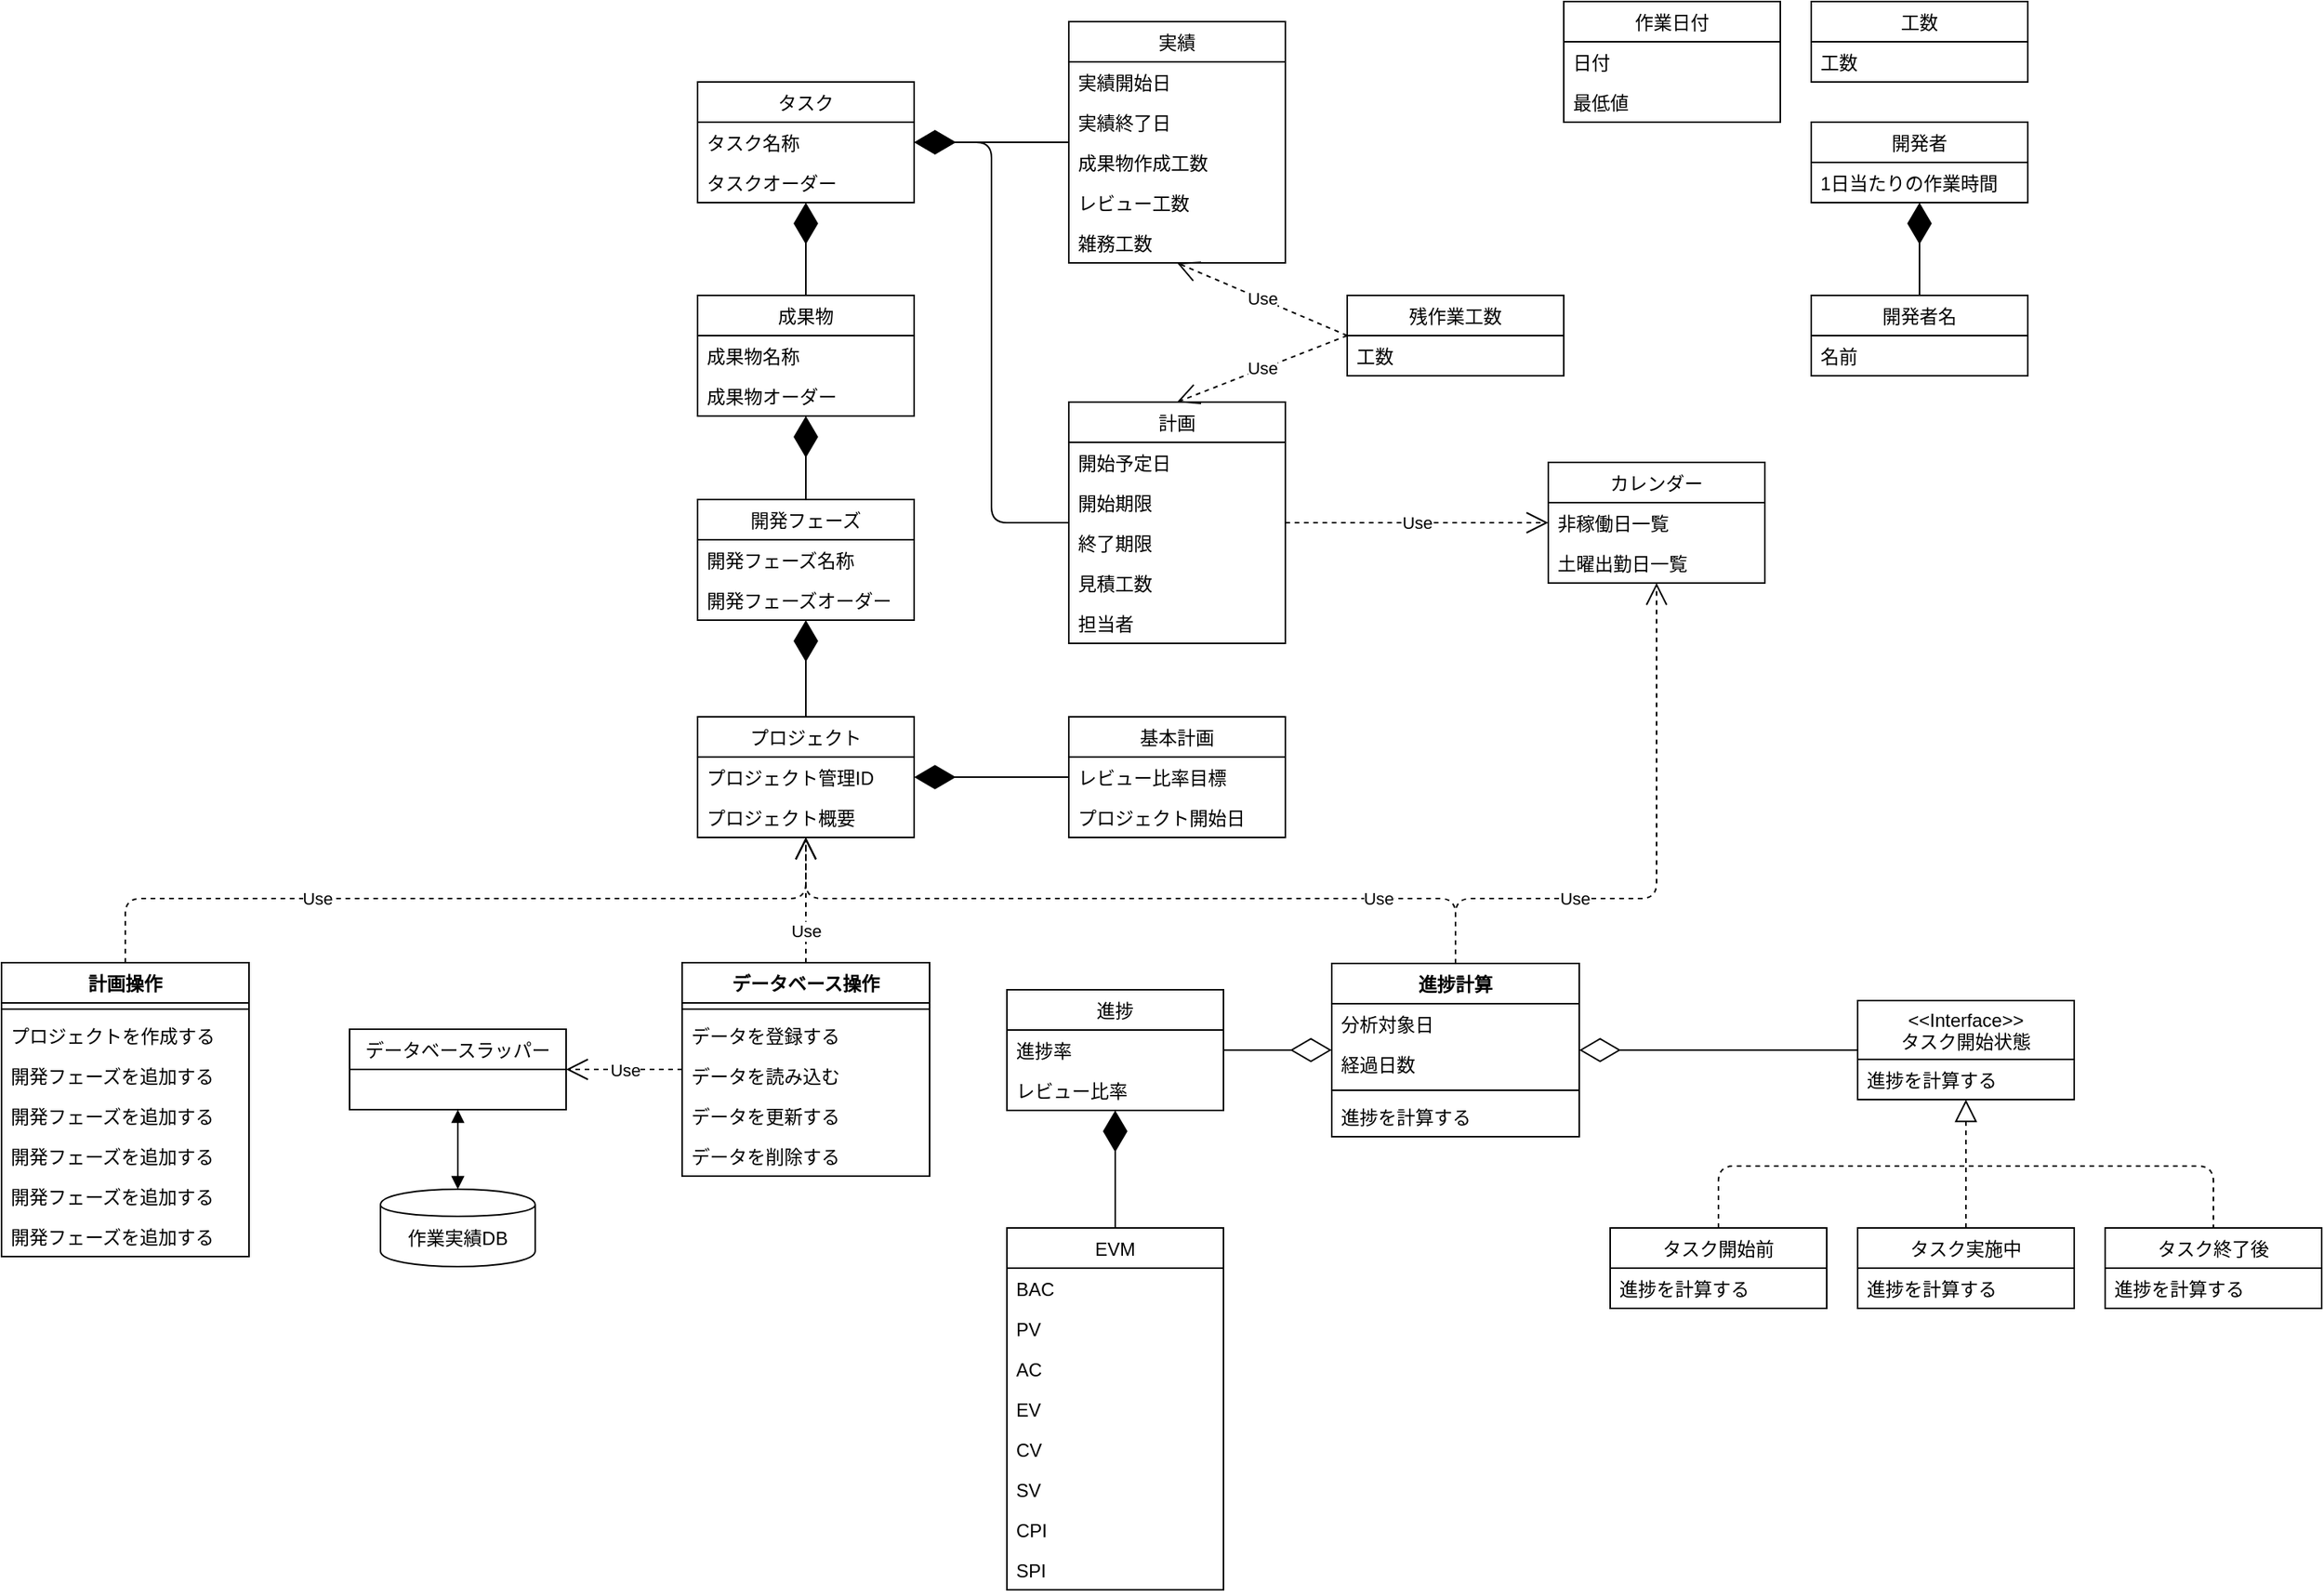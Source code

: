 <mxfile version="12.1.1" type="github" pages="1">
  <diagram name="Model" id="6133507b-19e7-1e82-6fc7-422aa6c4b21f">
    <mxGraphModel dx="1662" dy="762" grid="1" gridSize="10" guides="1" tooltips="1" connect="1" arrows="1" fold="1" page="1" pageScale="1" pageWidth="1100" pageHeight="850" background="#ffffff" math="0" shadow="0">
      <root>
        <mxCell id="0"/>
        <mxCell id="1" parent="0"/>
        <mxCell id="YS7jXnzH4SYwE2Nfzc_T-8" value="プロジェクト" style="swimlane;fontStyle=0;childLayout=stackLayout;horizontal=1;startSize=26;fillColor=none;horizontalStack=0;resizeParent=1;resizeParentMax=0;resizeLast=0;collapsible=1;marginBottom=0;" parent="1" vertex="1">
          <mxGeometry x="540" y="492.5" width="140" height="78" as="geometry">
            <mxRectangle x="40" y="482.5" width="100" height="26" as="alternateBounds"/>
          </mxGeometry>
        </mxCell>
        <mxCell id="YS7jXnzH4SYwE2Nfzc_T-12" value="プロジェクト管理ID" style="text;strokeColor=none;fillColor=none;align=left;verticalAlign=top;spacingLeft=4;spacingRight=4;overflow=hidden;rotatable=0;points=[[0,0.5],[1,0.5]];portConstraint=eastwest;" parent="YS7jXnzH4SYwE2Nfzc_T-8" vertex="1">
          <mxGeometry y="26" width="140" height="26" as="geometry"/>
        </mxCell>
        <mxCell id="YS7jXnzH4SYwE2Nfzc_T-9" value="プロジェクト概要" style="text;strokeColor=none;fillColor=none;align=left;verticalAlign=top;spacingLeft=4;spacingRight=4;overflow=hidden;rotatable=0;points=[[0,0.5],[1,0.5]];portConstraint=eastwest;" parent="YS7jXnzH4SYwE2Nfzc_T-8" vertex="1">
          <mxGeometry y="52" width="140" height="26" as="geometry"/>
        </mxCell>
        <mxCell id="YS7jXnzH4SYwE2Nfzc_T-17" value="開発フェーズ" style="swimlane;fontStyle=0;childLayout=stackLayout;horizontal=1;startSize=26;fillColor=none;horizontalStack=0;resizeParent=1;resizeParentMax=0;resizeLast=0;collapsible=1;marginBottom=0;" parent="1" vertex="1">
          <mxGeometry x="540" y="352" width="140" height="78" as="geometry">
            <mxRectangle x="40" y="250" width="100" height="26" as="alternateBounds"/>
          </mxGeometry>
        </mxCell>
        <mxCell id="CpHP9AjJNsW5kXT8bqml-134" value="開発フェーズ名称" style="text;strokeColor=none;fillColor=none;align=left;verticalAlign=top;spacingLeft=4;spacingRight=4;overflow=hidden;rotatable=0;points=[[0,0.5],[1,0.5]];portConstraint=eastwest;" parent="YS7jXnzH4SYwE2Nfzc_T-17" vertex="1">
          <mxGeometry y="26" width="140" height="26" as="geometry"/>
        </mxCell>
        <mxCell id="YS7jXnzH4SYwE2Nfzc_T-18" value="開発フェーズオーダー" style="text;strokeColor=none;fillColor=none;align=left;verticalAlign=top;spacingLeft=4;spacingRight=4;overflow=hidden;rotatable=0;points=[[0,0.5],[1,0.5]];portConstraint=eastwest;" parent="YS7jXnzH4SYwE2Nfzc_T-17" vertex="1">
          <mxGeometry y="52" width="140" height="26" as="geometry"/>
        </mxCell>
        <mxCell id="YS7jXnzH4SYwE2Nfzc_T-21" value="成果物" style="swimlane;fontStyle=0;childLayout=stackLayout;horizontal=1;startSize=26;fillColor=none;horizontalStack=0;resizeParent=1;resizeParentMax=0;resizeLast=0;collapsible=1;marginBottom=0;" parent="1" vertex="1">
          <mxGeometry x="540" y="220" width="140" height="78" as="geometry">
            <mxRectangle x="40" y="220" width="70" height="26" as="alternateBounds"/>
          </mxGeometry>
        </mxCell>
        <mxCell id="YS7jXnzH4SYwE2Nfzc_T-22" value="成果物名称" style="text;strokeColor=none;fillColor=none;align=left;verticalAlign=top;spacingLeft=4;spacingRight=4;overflow=hidden;rotatable=0;points=[[0,0.5],[1,0.5]];portConstraint=eastwest;" parent="YS7jXnzH4SYwE2Nfzc_T-21" vertex="1">
          <mxGeometry y="26" width="140" height="26" as="geometry"/>
        </mxCell>
        <mxCell id="CpHP9AjJNsW5kXT8bqml-137" value="成果物オーダー" style="text;strokeColor=none;fillColor=none;align=left;verticalAlign=top;spacingLeft=4;spacingRight=4;overflow=hidden;rotatable=0;points=[[0,0.5],[1,0.5]];portConstraint=eastwest;" parent="YS7jXnzH4SYwE2Nfzc_T-21" vertex="1">
          <mxGeometry y="52" width="140" height="26" as="geometry"/>
        </mxCell>
        <mxCell id="YS7jXnzH4SYwE2Nfzc_T-25" value="タスク" style="swimlane;fontStyle=0;childLayout=stackLayout;horizontal=1;startSize=26;fillColor=none;horizontalStack=0;resizeParent=1;resizeParentMax=0;resizeLast=0;collapsible=1;marginBottom=0;" parent="1" vertex="1">
          <mxGeometry x="540" y="82" width="140" height="78" as="geometry">
            <mxRectangle x="40" y="110" width="70" height="26" as="alternateBounds"/>
          </mxGeometry>
        </mxCell>
        <mxCell id="YS7jXnzH4SYwE2Nfzc_T-26" value="タスク名称" style="text;strokeColor=none;fillColor=none;align=left;verticalAlign=top;spacingLeft=4;spacingRight=4;overflow=hidden;rotatable=0;points=[[0,0.5],[1,0.5]];portConstraint=eastwest;" parent="YS7jXnzH4SYwE2Nfzc_T-25" vertex="1">
          <mxGeometry y="26" width="140" height="26" as="geometry"/>
        </mxCell>
        <mxCell id="CpHP9AjJNsW5kXT8bqml-136" value="タスクオーダー" style="text;strokeColor=none;fillColor=none;align=left;verticalAlign=top;spacingLeft=4;spacingRight=4;overflow=hidden;rotatable=0;points=[[0,0.5],[1,0.5]];portConstraint=eastwest;" parent="YS7jXnzH4SYwE2Nfzc_T-25" vertex="1">
          <mxGeometry y="52" width="140" height="26" as="geometry"/>
        </mxCell>
        <mxCell id="YS7jXnzH4SYwE2Nfzc_T-30" value="計画" style="swimlane;fontStyle=0;childLayout=stackLayout;horizontal=1;startSize=26;fillColor=none;horizontalStack=0;resizeParent=1;resizeParentMax=0;resizeLast=0;collapsible=1;marginBottom=0;" parent="1" vertex="1">
          <mxGeometry x="780" y="289" width="140" height="156" as="geometry">
            <mxRectangle x="240" y="200" width="60" height="26" as="alternateBounds"/>
          </mxGeometry>
        </mxCell>
        <mxCell id="YS7jXnzH4SYwE2Nfzc_T-31" value="開始予定日" style="text;strokeColor=none;fillColor=none;align=left;verticalAlign=top;spacingLeft=4;spacingRight=4;overflow=hidden;rotatable=0;points=[[0,0.5],[1,0.5]];portConstraint=eastwest;" parent="YS7jXnzH4SYwE2Nfzc_T-30" vertex="1">
          <mxGeometry y="26" width="140" height="26" as="geometry"/>
        </mxCell>
        <mxCell id="YS7jXnzH4SYwE2Nfzc_T-32" value="開始期限" style="text;strokeColor=none;fillColor=none;align=left;verticalAlign=top;spacingLeft=4;spacingRight=4;overflow=hidden;rotatable=0;points=[[0,0.5],[1,0.5]];portConstraint=eastwest;" parent="YS7jXnzH4SYwE2Nfzc_T-30" vertex="1">
          <mxGeometry y="52" width="140" height="26" as="geometry"/>
        </mxCell>
        <mxCell id="YS7jXnzH4SYwE2Nfzc_T-33" value="終了期限" style="text;strokeColor=none;fillColor=none;align=left;verticalAlign=top;spacingLeft=4;spacingRight=4;overflow=hidden;rotatable=0;points=[[0,0.5],[1,0.5]];portConstraint=eastwest;" parent="YS7jXnzH4SYwE2Nfzc_T-30" vertex="1">
          <mxGeometry y="78" width="140" height="26" as="geometry"/>
        </mxCell>
        <mxCell id="YS7jXnzH4SYwE2Nfzc_T-34" value="見積工数" style="text;strokeColor=none;fillColor=none;align=left;verticalAlign=top;spacingLeft=4;spacingRight=4;overflow=hidden;rotatable=0;points=[[0,0.5],[1,0.5]];portConstraint=eastwest;" parent="YS7jXnzH4SYwE2Nfzc_T-30" vertex="1">
          <mxGeometry y="104" width="140" height="26" as="geometry"/>
        </mxCell>
        <mxCell id="YS7jXnzH4SYwE2Nfzc_T-35" value="担当者" style="text;strokeColor=none;fillColor=none;align=left;verticalAlign=top;spacingLeft=4;spacingRight=4;overflow=hidden;rotatable=0;points=[[0,0.5],[1,0.5]];portConstraint=eastwest;" parent="YS7jXnzH4SYwE2Nfzc_T-30" vertex="1">
          <mxGeometry y="130" width="140" height="26" as="geometry"/>
        </mxCell>
        <mxCell id="YS7jXnzH4SYwE2Nfzc_T-36" value="実績" style="swimlane;fontStyle=0;childLayout=stackLayout;horizontal=1;startSize=26;fillColor=none;horizontalStack=0;resizeParent=1;resizeParentMax=0;resizeLast=0;collapsible=1;marginBottom=0;" parent="1" vertex="1">
          <mxGeometry x="780" y="43" width="140" height="156" as="geometry">
            <mxRectangle x="780" y="43" width="60" height="26" as="alternateBounds"/>
          </mxGeometry>
        </mxCell>
        <mxCell id="YS7jXnzH4SYwE2Nfzc_T-37" value="実績開始日" style="text;strokeColor=none;fillColor=none;align=left;verticalAlign=top;spacingLeft=4;spacingRight=4;overflow=hidden;rotatable=0;points=[[0,0.5],[1,0.5]];portConstraint=eastwest;" parent="YS7jXnzH4SYwE2Nfzc_T-36" vertex="1">
          <mxGeometry y="26" width="140" height="26" as="geometry"/>
        </mxCell>
        <mxCell id="YS7jXnzH4SYwE2Nfzc_T-38" value="実績終了日" style="text;strokeColor=none;fillColor=none;align=left;verticalAlign=top;spacingLeft=4;spacingRight=4;overflow=hidden;rotatable=0;points=[[0,0.5],[1,0.5]];portConstraint=eastwest;" parent="YS7jXnzH4SYwE2Nfzc_T-36" vertex="1">
          <mxGeometry y="52" width="140" height="26" as="geometry"/>
        </mxCell>
        <mxCell id="YS7jXnzH4SYwE2Nfzc_T-39" value="成果物作成工数" style="text;strokeColor=none;fillColor=none;align=left;verticalAlign=top;spacingLeft=4;spacingRight=4;overflow=hidden;rotatable=0;points=[[0,0.5],[1,0.5]];portConstraint=eastwest;" parent="YS7jXnzH4SYwE2Nfzc_T-36" vertex="1">
          <mxGeometry y="78" width="140" height="26" as="geometry"/>
        </mxCell>
        <mxCell id="YS7jXnzH4SYwE2Nfzc_T-40" value="レビュー工数" style="text;strokeColor=none;fillColor=none;align=left;verticalAlign=top;spacingLeft=4;spacingRight=4;overflow=hidden;rotatable=0;points=[[0,0.5],[1,0.5]];portConstraint=eastwest;" parent="YS7jXnzH4SYwE2Nfzc_T-36" vertex="1">
          <mxGeometry y="104" width="140" height="26" as="geometry"/>
        </mxCell>
        <mxCell id="YS7jXnzH4SYwE2Nfzc_T-42" value="雑務工数" style="text;strokeColor=none;fillColor=none;align=left;verticalAlign=top;spacingLeft=4;spacingRight=4;overflow=hidden;rotatable=0;points=[[0,0.5],[1,0.5]];portConstraint=eastwest;" parent="YS7jXnzH4SYwE2Nfzc_T-36" vertex="1">
          <mxGeometry y="130" width="140" height="26" as="geometry"/>
        </mxCell>
        <mxCell id="CpHP9AjJNsW5kXT8bqml-1" value="進捗" style="swimlane;fontStyle=0;childLayout=stackLayout;horizontal=1;startSize=26;fillColor=none;horizontalStack=0;resizeParent=1;resizeParentMax=0;resizeLast=0;collapsible=1;marginBottom=0;" parent="1" vertex="1">
          <mxGeometry x="740" y="669" width="140" height="78" as="geometry">
            <mxRectangle x="540" y="631.5" width="80" height="26" as="alternateBounds"/>
          </mxGeometry>
        </mxCell>
        <mxCell id="CpHP9AjJNsW5kXT8bqml-3" value="進捗率" style="text;strokeColor=none;fillColor=none;align=left;verticalAlign=top;spacingLeft=4;spacingRight=4;overflow=hidden;rotatable=0;points=[[0,0.5],[1,0.5]];portConstraint=eastwest;" parent="CpHP9AjJNsW5kXT8bqml-1" vertex="1">
          <mxGeometry y="26" width="140" height="26" as="geometry"/>
        </mxCell>
        <mxCell id="CpHP9AjJNsW5kXT8bqml-4" value="レビュー比率" style="text;strokeColor=none;fillColor=none;align=left;verticalAlign=top;spacingLeft=4;spacingRight=4;overflow=hidden;rotatable=0;points=[[0,0.5],[1,0.5]];portConstraint=eastwest;" parent="CpHP9AjJNsW5kXT8bqml-1" vertex="1">
          <mxGeometry y="52" width="140" height="26" as="geometry"/>
        </mxCell>
        <mxCell id="CpHP9AjJNsW5kXT8bqml-6" value="EVM" style="swimlane;fontStyle=0;childLayout=stackLayout;horizontal=1;startSize=26;fillColor=none;horizontalStack=0;resizeParent=1;resizeParentMax=0;resizeLast=0;collapsible=1;marginBottom=0;" parent="1" vertex="1">
          <mxGeometry x="740" y="823" width="140" height="234" as="geometry">
            <mxRectangle x="540" y="761.5" width="60" height="26" as="alternateBounds"/>
          </mxGeometry>
        </mxCell>
        <mxCell id="CpHP9AjJNsW5kXT8bqml-7" value="BAC" style="text;strokeColor=none;fillColor=none;align=left;verticalAlign=top;spacingLeft=4;spacingRight=4;overflow=hidden;rotatable=0;points=[[0,0.5],[1,0.5]];portConstraint=eastwest;" parent="CpHP9AjJNsW5kXT8bqml-6" vertex="1">
          <mxGeometry y="26" width="140" height="26" as="geometry"/>
        </mxCell>
        <mxCell id="CpHP9AjJNsW5kXT8bqml-8" value="PV" style="text;strokeColor=none;fillColor=none;align=left;verticalAlign=top;spacingLeft=4;spacingRight=4;overflow=hidden;rotatable=0;points=[[0,0.5],[1,0.5]];portConstraint=eastwest;" parent="CpHP9AjJNsW5kXT8bqml-6" vertex="1">
          <mxGeometry y="52" width="140" height="26" as="geometry"/>
        </mxCell>
        <mxCell id="CpHP9AjJNsW5kXT8bqml-9" value="AC" style="text;strokeColor=none;fillColor=none;align=left;verticalAlign=top;spacingLeft=4;spacingRight=4;overflow=hidden;rotatable=0;points=[[0,0.5],[1,0.5]];portConstraint=eastwest;" parent="CpHP9AjJNsW5kXT8bqml-6" vertex="1">
          <mxGeometry y="78" width="140" height="26" as="geometry"/>
        </mxCell>
        <mxCell id="CpHP9AjJNsW5kXT8bqml-10" value="EV" style="text;strokeColor=none;fillColor=none;align=left;verticalAlign=top;spacingLeft=4;spacingRight=4;overflow=hidden;rotatable=0;points=[[0,0.5],[1,0.5]];portConstraint=eastwest;" parent="CpHP9AjJNsW5kXT8bqml-6" vertex="1">
          <mxGeometry y="104" width="140" height="26" as="geometry"/>
        </mxCell>
        <mxCell id="CpHP9AjJNsW5kXT8bqml-11" value="CV" style="text;strokeColor=none;fillColor=none;align=left;verticalAlign=top;spacingLeft=4;spacingRight=4;overflow=hidden;rotatable=0;points=[[0,0.5],[1,0.5]];portConstraint=eastwest;" parent="CpHP9AjJNsW5kXT8bqml-6" vertex="1">
          <mxGeometry y="130" width="140" height="26" as="geometry"/>
        </mxCell>
        <mxCell id="CpHP9AjJNsW5kXT8bqml-12" value="SV" style="text;strokeColor=none;fillColor=none;align=left;verticalAlign=top;spacingLeft=4;spacingRight=4;overflow=hidden;rotatable=0;points=[[0,0.5],[1,0.5]];portConstraint=eastwest;" parent="CpHP9AjJNsW5kXT8bqml-6" vertex="1">
          <mxGeometry y="156" width="140" height="26" as="geometry"/>
        </mxCell>
        <mxCell id="CpHP9AjJNsW5kXT8bqml-13" value="CPI" style="text;strokeColor=none;fillColor=none;align=left;verticalAlign=top;spacingLeft=4;spacingRight=4;overflow=hidden;rotatable=0;points=[[0,0.5],[1,0.5]];portConstraint=eastwest;" parent="CpHP9AjJNsW5kXT8bqml-6" vertex="1">
          <mxGeometry y="182" width="140" height="26" as="geometry"/>
        </mxCell>
        <mxCell id="CpHP9AjJNsW5kXT8bqml-14" value="SPI" style="text;strokeColor=none;fillColor=none;align=left;verticalAlign=top;spacingLeft=4;spacingRight=4;overflow=hidden;rotatable=0;points=[[0,0.5],[1,0.5]];portConstraint=eastwest;" parent="CpHP9AjJNsW5kXT8bqml-6" vertex="1">
          <mxGeometry y="208" width="140" height="26" as="geometry"/>
        </mxCell>
        <mxCell id="CpHP9AjJNsW5kXT8bqml-15" value="カレンダー" style="swimlane;fontStyle=0;childLayout=stackLayout;horizontal=1;startSize=26;fillColor=none;horizontalStack=0;resizeParent=1;resizeParentMax=0;resizeLast=0;collapsible=1;marginBottom=0;" parent="1" vertex="1">
          <mxGeometry x="1090" y="328" width="140" height="78" as="geometry">
            <mxRectangle x="430" y="131" width="90" height="26" as="alternateBounds"/>
          </mxGeometry>
        </mxCell>
        <mxCell id="YS7jXnzH4SYwE2Nfzc_T-15" value="非稼働日一覧" style="text;strokeColor=none;fillColor=none;align=left;verticalAlign=top;spacingLeft=4;spacingRight=4;overflow=hidden;rotatable=0;points=[[0,0.5],[1,0.5]];portConstraint=eastwest;" parent="CpHP9AjJNsW5kXT8bqml-15" vertex="1">
          <mxGeometry y="26" width="140" height="26" as="geometry"/>
        </mxCell>
        <mxCell id="YS7jXnzH4SYwE2Nfzc_T-14" value="土曜出勤日一覧" style="text;strokeColor=none;fillColor=none;align=left;verticalAlign=top;spacingLeft=4;spacingRight=4;overflow=hidden;rotatable=0;points=[[0,0.5],[1,0.5]];portConstraint=eastwest;" parent="CpHP9AjJNsW5kXT8bqml-15" vertex="1">
          <mxGeometry y="52" width="140" height="26" as="geometry"/>
        </mxCell>
        <mxCell id="CpHP9AjJNsW5kXT8bqml-19" value="" style="endArrow=diamondThin;endFill=1;endSize=24;html=1;exitX=0.5;exitY=0;exitDx=0;exitDy=0;entryX=0.5;entryY=1;entryDx=0;entryDy=0;" parent="1" source="YS7jXnzH4SYwE2Nfzc_T-8" target="YS7jXnzH4SYwE2Nfzc_T-17" edge="1">
          <mxGeometry width="160" relative="1" as="geometry">
            <mxPoint x="570" y="330" as="sourcePoint"/>
            <mxPoint x="610" y="310" as="targetPoint"/>
          </mxGeometry>
        </mxCell>
        <mxCell id="CpHP9AjJNsW5kXT8bqml-21" value="" style="endArrow=diamondThin;endFill=1;endSize=24;html=1;exitX=0.5;exitY=0;exitDx=0;exitDy=0;entryX=0.5;entryY=1;entryDx=0;entryDy=0;" parent="1" source="YS7jXnzH4SYwE2Nfzc_T-17" target="YS7jXnzH4SYwE2Nfzc_T-21" edge="1">
          <mxGeometry width="160" relative="1" as="geometry">
            <mxPoint x="609" y="706" as="sourcePoint"/>
            <mxPoint x="560" y="450" as="targetPoint"/>
          </mxGeometry>
        </mxCell>
        <mxCell id="CpHP9AjJNsW5kXT8bqml-22" value="" style="endArrow=diamondThin;endFill=1;endSize=24;html=1;exitX=0.5;exitY=0;exitDx=0;exitDy=0;entryX=0.5;entryY=1;entryDx=0;entryDy=0;" parent="1" source="YS7jXnzH4SYwE2Nfzc_T-21" target="YS7jXnzH4SYwE2Nfzc_T-25" edge="1">
          <mxGeometry width="160" relative="1" as="geometry">
            <mxPoint x="780" y="853" as="sourcePoint"/>
            <mxPoint x="620" y="530" as="targetPoint"/>
          </mxGeometry>
        </mxCell>
        <mxCell id="CpHP9AjJNsW5kXT8bqml-23" value="" style="endArrow=diamondThin;endFill=1;endSize=24;html=1;exitX=0;exitY=0.5;exitDx=0;exitDy=0;entryX=1;entryY=0.5;entryDx=0;entryDy=0;" parent="1" source="YS7jXnzH4SYwE2Nfzc_T-30" target="YS7jXnzH4SYwE2Nfzc_T-25" edge="1">
          <mxGeometry width="160" relative="1" as="geometry">
            <mxPoint x="750" y="653" as="sourcePoint"/>
            <mxPoint x="690" y="829" as="targetPoint"/>
            <Array as="points">
              <mxPoint x="730" y="367"/>
              <mxPoint x="730" y="121"/>
            </Array>
          </mxGeometry>
        </mxCell>
        <mxCell id="CpHP9AjJNsW5kXT8bqml-24" value="" style="endArrow=diamondThin;endFill=1;endSize=24;html=1;entryX=1;entryY=0.5;entryDx=0;entryDy=0;exitX=0;exitY=0.5;exitDx=0;exitDy=0;" parent="1" source="YS7jXnzH4SYwE2Nfzc_T-36" target="YS7jXnzH4SYwE2Nfzc_T-25" edge="1">
          <mxGeometry width="160" relative="1" as="geometry">
            <mxPoint x="520" y="1063" as="sourcePoint"/>
            <mxPoint x="710" y="873" as="targetPoint"/>
          </mxGeometry>
        </mxCell>
        <mxCell id="CpHP9AjJNsW5kXT8bqml-25" value="" style="endArrow=diamondThin;endFill=1;endSize=24;html=1;entryX=1;entryY=0.5;entryDx=0;entryDy=0;exitX=0;exitY=0.5;exitDx=0;exitDy=0;" parent="1" source="CpHP9AjJNsW5kXT8bqml-28" target="YS7jXnzH4SYwE2Nfzc_T-8" edge="1">
          <mxGeometry width="160" relative="1" as="geometry">
            <mxPoint x="540" y="1013" as="sourcePoint"/>
            <mxPoint x="800" y="473" as="targetPoint"/>
          </mxGeometry>
        </mxCell>
        <mxCell id="CpHP9AjJNsW5kXT8bqml-27" value="" style="endArrow=diamondThin;endFill=1;endSize=24;html=1;entryX=0.5;entryY=1;entryDx=0;entryDy=0;exitX=0.5;exitY=0;exitDx=0;exitDy=0;" parent="1" source="CpHP9AjJNsW5kXT8bqml-6" target="CpHP9AjJNsW5kXT8bqml-1" edge="1">
          <mxGeometry width="160" relative="1" as="geometry">
            <mxPoint x="990" y="512" as="sourcePoint"/>
            <mxPoint x="1110" y="588" as="targetPoint"/>
          </mxGeometry>
        </mxCell>
        <mxCell id="CpHP9AjJNsW5kXT8bqml-28" value="基本計画" style="swimlane;fontStyle=0;childLayout=stackLayout;horizontal=1;startSize=26;fillColor=none;horizontalStack=0;resizeParent=1;resizeParentMax=0;resizeLast=0;collapsible=1;marginBottom=0;" parent="1" vertex="1">
          <mxGeometry x="780" y="492.5" width="140" height="78" as="geometry">
            <mxRectangle x="240" y="482.5" width="130" height="26" as="alternateBounds"/>
          </mxGeometry>
        </mxCell>
        <mxCell id="YS7jXnzH4SYwE2Nfzc_T-16" value="レビュー比率目標" style="text;strokeColor=none;fillColor=none;align=left;verticalAlign=top;spacingLeft=4;spacingRight=4;overflow=hidden;rotatable=0;points=[[0,0.5],[1,0.5]];portConstraint=eastwest;" parent="CpHP9AjJNsW5kXT8bqml-28" vertex="1">
          <mxGeometry y="26" width="140" height="26" as="geometry"/>
        </mxCell>
        <mxCell id="YS7jXnzH4SYwE2Nfzc_T-13" value="プロジェクト開始日" style="text;strokeColor=none;fillColor=none;align=left;verticalAlign=top;spacingLeft=4;spacingRight=4;overflow=hidden;rotatable=0;points=[[0,0.5],[1,0.5]];portConstraint=eastwest;" parent="CpHP9AjJNsW5kXT8bqml-28" vertex="1">
          <mxGeometry y="52" width="140" height="26" as="geometry"/>
        </mxCell>
        <mxCell id="CpHP9AjJNsW5kXT8bqml-32" value="Use" style="endArrow=open;endSize=12;dashed=1;html=1;exitX=0.5;exitY=0;exitDx=0;exitDy=0;entryX=0.5;entryY=1;entryDx=0;entryDy=0;" parent="1" source="CpHP9AjJNsW5kXT8bqml-49" target="YS7jXnzH4SYwE2Nfzc_T-8" edge="1">
          <mxGeometry x="-0.633" width="160" relative="1" as="geometry">
            <mxPoint x="1060" y="583" as="sourcePoint"/>
            <mxPoint x="590" y="520" as="targetPoint"/>
            <Array as="points">
              <mxPoint x="1030" y="610"/>
              <mxPoint x="610" y="610"/>
            </Array>
            <mxPoint as="offset"/>
          </mxGeometry>
        </mxCell>
        <mxCell id="CpHP9AjJNsW5kXT8bqml-35" value="Use" style="endArrow=open;endSize=12;dashed=1;html=1;entryX=0;entryY=0.5;entryDx=0;entryDy=0;exitX=1;exitY=0.5;exitDx=0;exitDy=0;" parent="1" source="YS7jXnzH4SYwE2Nfzc_T-30" target="CpHP9AjJNsW5kXT8bqml-15" edge="1">
          <mxGeometry width="160" relative="1" as="geometry">
            <mxPoint x="990" y="603" as="sourcePoint"/>
            <mxPoint x="1180" y="483" as="targetPoint"/>
          </mxGeometry>
        </mxCell>
        <mxCell id="CpHP9AjJNsW5kXT8bqml-49" value="進捗計算" style="swimlane;fontStyle=1;align=center;verticalAlign=top;childLayout=stackLayout;horizontal=1;startSize=26;horizontalStack=0;resizeParent=1;resizeParentMax=0;resizeLast=0;collapsible=1;marginBottom=0;" parent="1" vertex="1">
          <mxGeometry x="950" y="652" width="160" height="112" as="geometry">
            <mxRectangle x="700" y="632" width="80" height="26" as="alternateBounds"/>
          </mxGeometry>
        </mxCell>
        <mxCell id="CpHP9AjJNsW5kXT8bqml-2" value="分析対象日" style="text;strokeColor=none;fillColor=none;align=left;verticalAlign=top;spacingLeft=4;spacingRight=4;overflow=hidden;rotatable=0;points=[[0,0.5],[1,0.5]];portConstraint=eastwest;" parent="CpHP9AjJNsW5kXT8bqml-49" vertex="1">
          <mxGeometry y="26" width="160" height="26" as="geometry"/>
        </mxCell>
        <mxCell id="CpHP9AjJNsW5kXT8bqml-38" value="経過日数" style="text;strokeColor=none;fillColor=none;align=left;verticalAlign=top;spacingLeft=4;spacingRight=4;overflow=hidden;rotatable=0;points=[[0,0.5],[1,0.5]];portConstraint=eastwest;" parent="CpHP9AjJNsW5kXT8bqml-49" vertex="1">
          <mxGeometry y="52" width="160" height="26" as="geometry"/>
        </mxCell>
        <mxCell id="CpHP9AjJNsW5kXT8bqml-51" value="" style="line;strokeWidth=1;fillColor=none;align=left;verticalAlign=middle;spacingTop=-1;spacingLeft=3;spacingRight=3;rotatable=0;labelPosition=right;points=[];portConstraint=eastwest;" parent="CpHP9AjJNsW5kXT8bqml-49" vertex="1">
          <mxGeometry y="78" width="160" height="8" as="geometry"/>
        </mxCell>
        <mxCell id="CpHP9AjJNsW5kXT8bqml-52" value="進捗を計算する" style="text;strokeColor=none;fillColor=none;align=left;verticalAlign=top;spacingLeft=4;spacingRight=4;overflow=hidden;rotatable=0;points=[[0,0.5],[1,0.5]];portConstraint=eastwest;" parent="CpHP9AjJNsW5kXT8bqml-49" vertex="1">
          <mxGeometry y="86" width="160" height="26" as="geometry"/>
        </mxCell>
        <object label="&lt;&lt;Interface&gt;&gt;&#xa;タスク開始状態" id="CpHP9AjJNsW5kXT8bqml-55">
          <mxCell style="swimlane;fontStyle=0;childLayout=stackLayout;horizontal=1;startSize=38;fillColor=none;horizontalStack=0;resizeParent=1;resizeParentMax=0;resizeLast=0;collapsible=1;marginBottom=0;" parent="1" vertex="1">
            <mxGeometry x="1290" y="676" width="140" height="64" as="geometry">
              <mxRectangle x="790" y="353" width="190" height="38" as="alternateBounds"/>
            </mxGeometry>
          </mxCell>
        </object>
        <mxCell id="CpHP9AjJNsW5kXT8bqml-56" value="進捗を計算する" style="text;strokeColor=none;fillColor=none;align=left;verticalAlign=top;spacingLeft=4;spacingRight=4;overflow=hidden;rotatable=0;points=[[0,0.5],[1,0.5]];portConstraint=eastwest;" parent="CpHP9AjJNsW5kXT8bqml-55" vertex="1">
          <mxGeometry y="38" width="140" height="26" as="geometry"/>
        </mxCell>
        <mxCell id="CpHP9AjJNsW5kXT8bqml-73" value="" style="endArrow=diamondThin;endFill=0;endSize=24;html=1;entryX=0;entryY=0.5;entryDx=0;entryDy=0;exitX=1;exitY=0.5;exitDx=0;exitDy=0;" parent="1" source="CpHP9AjJNsW5kXT8bqml-1" target="CpHP9AjJNsW5kXT8bqml-49" edge="1">
          <mxGeometry width="160" relative="1" as="geometry">
            <mxPoint x="1000" y="748" as="sourcePoint"/>
            <mxPoint x="1160" y="748" as="targetPoint"/>
          </mxGeometry>
        </mxCell>
        <mxCell id="CpHP9AjJNsW5kXT8bqml-74" value="タスク開始前" style="swimlane;fontStyle=0;childLayout=stackLayout;horizontal=1;startSize=26;fillColor=none;horizontalStack=0;resizeParent=1;resizeParentMax=0;resizeLast=0;collapsible=1;marginBottom=0;" parent="1" vertex="1">
          <mxGeometry x="1130" y="823" width="140" height="52" as="geometry">
            <mxRectangle x="630" y="467" width="100" height="26" as="alternateBounds"/>
          </mxGeometry>
        </mxCell>
        <mxCell id="CpHP9AjJNsW5kXT8bqml-88" value="進捗を計算する" style="text;strokeColor=none;fillColor=none;align=left;verticalAlign=top;spacingLeft=4;spacingRight=4;overflow=hidden;rotatable=0;points=[[0,0.5],[1,0.5]];portConstraint=eastwest;" parent="CpHP9AjJNsW5kXT8bqml-74" vertex="1">
          <mxGeometry y="26" width="140" height="26" as="geometry"/>
        </mxCell>
        <mxCell id="CpHP9AjJNsW5kXT8bqml-86" value="" style="endArrow=diamondThin;endFill=0;endSize=24;html=1;entryX=1;entryY=0.5;entryDx=0;entryDy=0;exitX=0;exitY=0.5;exitDx=0;exitDy=0;" parent="1" source="CpHP9AjJNsW5kXT8bqml-55" target="CpHP9AjJNsW5kXT8bqml-49" edge="1">
          <mxGeometry width="160" relative="1" as="geometry">
            <mxPoint x="1219.5" y="732.5" as="sourcePoint"/>
            <mxPoint x="1219.5" y="673.5" as="targetPoint"/>
          </mxGeometry>
        </mxCell>
        <mxCell id="CpHP9AjJNsW5kXT8bqml-89" value="タスク実施中" style="swimlane;fontStyle=0;childLayout=stackLayout;horizontal=1;startSize=26;fillColor=none;horizontalStack=0;resizeParent=1;resizeParentMax=0;resizeLast=0;collapsible=1;marginBottom=0;" parent="1" vertex="1">
          <mxGeometry x="1290" y="823" width="140" height="52" as="geometry">
            <mxRectangle x="790" y="467" width="100" height="26" as="alternateBounds"/>
          </mxGeometry>
        </mxCell>
        <mxCell id="CpHP9AjJNsW5kXT8bqml-90" value="進捗を計算する" style="text;strokeColor=none;fillColor=none;align=left;verticalAlign=top;spacingLeft=4;spacingRight=4;overflow=hidden;rotatable=0;points=[[0,0.5],[1,0.5]];portConstraint=eastwest;" parent="CpHP9AjJNsW5kXT8bqml-89" vertex="1">
          <mxGeometry y="26" width="140" height="26" as="geometry"/>
        </mxCell>
        <mxCell id="CpHP9AjJNsW5kXT8bqml-91" value="タスク終了後" style="swimlane;fontStyle=0;childLayout=stackLayout;horizontal=1;startSize=26;fillColor=none;horizontalStack=0;resizeParent=1;resizeParentMax=0;resizeLast=0;collapsible=1;marginBottom=0;" parent="1" vertex="1">
          <mxGeometry x="1450" y="823" width="140" height="52" as="geometry">
            <mxRectangle x="950" y="467" width="100" height="26" as="alternateBounds"/>
          </mxGeometry>
        </mxCell>
        <mxCell id="CpHP9AjJNsW5kXT8bqml-92" value="進捗を計算する" style="text;strokeColor=none;fillColor=none;align=left;verticalAlign=top;spacingLeft=4;spacingRight=4;overflow=hidden;rotatable=0;points=[[0,0.5],[1,0.5]];portConstraint=eastwest;" parent="CpHP9AjJNsW5kXT8bqml-91" vertex="1">
          <mxGeometry y="26" width="140" height="26" as="geometry"/>
        </mxCell>
        <mxCell id="CpHP9AjJNsW5kXT8bqml-95" value="" style="endArrow=block;dashed=1;endFill=0;endSize=12;html=1;exitX=0.5;exitY=0;exitDx=0;exitDy=0;entryX=0.5;entryY=1;entryDx=0;entryDy=0;" parent="1" source="CpHP9AjJNsW5kXT8bqml-89" target="CpHP9AjJNsW5kXT8bqml-55" edge="1">
          <mxGeometry width="160" relative="1" as="geometry">
            <mxPoint x="1250" y="900" as="sourcePoint"/>
            <mxPoint x="1360" y="743" as="targetPoint"/>
          </mxGeometry>
        </mxCell>
        <mxCell id="CpHP9AjJNsW5kXT8bqml-96" value="" style="endArrow=none;dashed=1;html=1;exitX=0.5;exitY=0;exitDx=0;exitDy=0;entryX=0.5;entryY=0;entryDx=0;entryDy=0;" parent="1" source="CpHP9AjJNsW5kXT8bqml-74" target="CpHP9AjJNsW5kXT8bqml-91" edge="1">
          <mxGeometry width="50" height="50" relative="1" as="geometry">
            <mxPoint x="1200" y="784" as="sourcePoint"/>
            <mxPoint x="1550" y="783" as="targetPoint"/>
            <Array as="points">
              <mxPoint x="1200" y="783"/>
              <mxPoint x="1520" y="783"/>
            </Array>
          </mxGeometry>
        </mxCell>
        <mxCell id="CpHP9AjJNsW5kXT8bqml-97" value="Use" style="endArrow=open;endSize=12;dashed=1;html=1;exitX=0.5;exitY=0;exitDx=0;exitDy=0;entryX=0.5;entryY=1;entryDx=0;entryDy=0;" parent="1" source="CpHP9AjJNsW5kXT8bqml-49" target="CpHP9AjJNsW5kXT8bqml-15" edge="1">
          <mxGeometry x="-0.367" width="160" relative="1" as="geometry">
            <mxPoint x="1042.5" y="652.5" as="sourcePoint"/>
            <mxPoint x="1158" y="538" as="targetPoint"/>
            <Array as="points">
              <mxPoint x="1030" y="610"/>
              <mxPoint x="1160" y="610"/>
            </Array>
            <mxPoint as="offset"/>
          </mxGeometry>
        </mxCell>
        <mxCell id="CpHP9AjJNsW5kXT8bqml-98" value="データベースラッパー" style="swimlane;fontStyle=0;childLayout=stackLayout;horizontal=1;startSize=26;fillColor=none;horizontalStack=0;resizeParent=1;resizeParentMax=0;resizeLast=0;collapsible=1;marginBottom=0;" parent="1" vertex="1">
          <mxGeometry x="315" y="694.5" width="140" height="52" as="geometry">
            <mxRectangle x="315" y="651.5" width="150" height="26" as="alternateBounds"/>
          </mxGeometry>
        </mxCell>
        <mxCell id="CpHP9AjJNsW5kXT8bqml-108" value="Use" style="endArrow=open;endSize=12;dashed=1;html=1;entryX=0.5;entryY=1;entryDx=0;entryDy=0;exitX=0.5;exitY=0;exitDx=0;exitDy=0;" parent="1" source="CpHP9AjJNsW5kXT8bqml-119" target="YS7jXnzH4SYwE2Nfzc_T-8" edge="1">
          <mxGeometry x="-0.469" width="160" relative="1" as="geometry">
            <mxPoint x="610" y="652" as="sourcePoint"/>
            <mxPoint x="750" y="740" as="targetPoint"/>
            <mxPoint y="1" as="offset"/>
          </mxGeometry>
        </mxCell>
        <mxCell id="CpHP9AjJNsW5kXT8bqml-110" value="Use" style="endArrow=open;endSize=12;dashed=1;html=1;entryX=1;entryY=0.5;entryDx=0;entryDy=0;exitX=0;exitY=0.5;exitDx=0;exitDy=0;" parent="1" source="CpHP9AjJNsW5kXT8bqml-119" target="CpHP9AjJNsW5kXT8bqml-98" edge="1">
          <mxGeometry width="160" relative="1" as="geometry">
            <mxPoint x="610" y="782" as="sourcePoint"/>
            <mxPoint x="700" y="617.5" as="targetPoint"/>
          </mxGeometry>
        </mxCell>
        <mxCell id="CpHP9AjJNsW5kXT8bqml-116" value="" style="endArrow=block;startArrow=block;endFill=1;startFill=1;html=1;entryX=0.5;entryY=1;entryDx=0;entryDy=0;exitX=0.5;exitY=0;exitDx=0;exitDy=0;" parent="1" source="CpHP9AjJNsW5kXT8bqml-111" target="CpHP9AjJNsW5kXT8bqml-98" edge="1">
          <mxGeometry width="160" relative="1" as="geometry">
            <mxPoint x="540" y="1210" as="sourcePoint"/>
            <mxPoint x="700" y="1210" as="targetPoint"/>
          </mxGeometry>
        </mxCell>
        <mxCell id="CpHP9AjJNsW5kXT8bqml-118" value="" style="group" parent="1" vertex="1" connectable="0">
          <mxGeometry x="335" y="798" width="100" height="50" as="geometry"/>
        </mxCell>
        <mxCell id="CpHP9AjJNsW5kXT8bqml-144" value="" style="group;fontStyle=1" parent="CpHP9AjJNsW5kXT8bqml-118" vertex="1" connectable="0">
          <mxGeometry width="100" height="50" as="geometry"/>
        </mxCell>
        <mxCell id="CpHP9AjJNsW5kXT8bqml-111" value="" style="shape=cylinder;whiteSpace=wrap;html=1;boundedLbl=1;backgroundOutline=1;" parent="CpHP9AjJNsW5kXT8bqml-144" vertex="1">
          <mxGeometry width="100" height="50" as="geometry"/>
        </mxCell>
        <mxCell id="CpHP9AjJNsW5kXT8bqml-117" value="作業実績DB" style="text;align=center;fontStyle=0;verticalAlign=middle;spacingLeft=3;spacingRight=3;strokeColor=none;rotatable=0;points=[[0,0.5],[1,0.5]];portConstraint=eastwest;" parent="CpHP9AjJNsW5kXT8bqml-144" vertex="1">
          <mxGeometry x="10" y="18" width="80" height="26" as="geometry"/>
        </mxCell>
        <mxCell id="CpHP9AjJNsW5kXT8bqml-119" value="データベース操作" style="swimlane;fontStyle=1;align=center;verticalAlign=top;childLayout=stackLayout;horizontal=1;startSize=26;horizontalStack=0;resizeParent=1;resizeParentMax=0;resizeLast=0;collapsible=1;marginBottom=0;" parent="1" vertex="1">
          <mxGeometry x="530" y="651.5" width="160" height="138" as="geometry">
            <mxRectangle x="530" y="651.5" width="80" height="26" as="alternateBounds"/>
          </mxGeometry>
        </mxCell>
        <mxCell id="CpHP9AjJNsW5kXT8bqml-122" value="" style="line;strokeWidth=1;fillColor=none;align=left;verticalAlign=middle;spacingTop=-1;spacingLeft=3;spacingRight=3;rotatable=0;labelPosition=right;points=[];portConstraint=eastwest;" parent="CpHP9AjJNsW5kXT8bqml-119" vertex="1">
          <mxGeometry y="26" width="160" height="8" as="geometry"/>
        </mxCell>
        <mxCell id="CpHP9AjJNsW5kXT8bqml-120" value="データを登録する" style="text;strokeColor=none;fillColor=none;align=left;verticalAlign=top;spacingLeft=4;spacingRight=4;overflow=hidden;rotatable=0;points=[[0,0.5],[1,0.5]];portConstraint=eastwest;" parent="CpHP9AjJNsW5kXT8bqml-119" vertex="1">
          <mxGeometry y="34" width="160" height="26" as="geometry"/>
        </mxCell>
        <mxCell id="CpHP9AjJNsW5kXT8bqml-121" value="データを読み込む" style="text;strokeColor=none;fillColor=none;align=left;verticalAlign=top;spacingLeft=4;spacingRight=4;overflow=hidden;rotatable=0;points=[[0,0.5],[1,0.5]];portConstraint=eastwest;" parent="CpHP9AjJNsW5kXT8bqml-119" vertex="1">
          <mxGeometry y="60" width="160" height="26" as="geometry"/>
        </mxCell>
        <mxCell id="CpHP9AjJNsW5kXT8bqml-128" value="データを更新する" style="text;strokeColor=none;fillColor=none;align=left;verticalAlign=top;spacingLeft=4;spacingRight=4;overflow=hidden;rotatable=0;points=[[0,0.5],[1,0.5]];portConstraint=eastwest;" parent="CpHP9AjJNsW5kXT8bqml-119" vertex="1">
          <mxGeometry y="86" width="160" height="26" as="geometry"/>
        </mxCell>
        <mxCell id="CpHP9AjJNsW5kXT8bqml-127" value="データを削除する" style="text;strokeColor=none;fillColor=none;align=left;verticalAlign=top;spacingLeft=4;spacingRight=4;overflow=hidden;rotatable=0;points=[[0,0.5],[1,0.5]];portConstraint=eastwest;" parent="CpHP9AjJNsW5kXT8bqml-119" vertex="1">
          <mxGeometry y="112" width="160" height="26" as="geometry"/>
        </mxCell>
        <mxCell id="CpHP9AjJNsW5kXT8bqml-129" value="計画操作" style="swimlane;fontStyle=1;align=center;verticalAlign=top;childLayout=stackLayout;horizontal=1;startSize=26;horizontalStack=0;resizeParent=1;resizeParentMax=0;resizeLast=0;collapsible=1;marginBottom=0;" parent="1" vertex="1">
          <mxGeometry x="90" y="651.5" width="160" height="190" as="geometry">
            <mxRectangle x="450" y="329" width="80" height="26" as="alternateBounds"/>
          </mxGeometry>
        </mxCell>
        <mxCell id="CpHP9AjJNsW5kXT8bqml-132" value="" style="line;strokeWidth=1;fillColor=none;align=left;verticalAlign=middle;spacingTop=-1;spacingLeft=3;spacingRight=3;rotatable=0;labelPosition=right;points=[];portConstraint=eastwest;" parent="CpHP9AjJNsW5kXT8bqml-129" vertex="1">
          <mxGeometry y="26" width="160" height="8" as="geometry"/>
        </mxCell>
        <mxCell id="CpHP9AjJNsW5kXT8bqml-130" value="プロジェクトを作成する" style="text;strokeColor=none;fillColor=none;align=left;verticalAlign=top;spacingLeft=4;spacingRight=4;overflow=hidden;rotatable=0;points=[[0,0.5],[1,0.5]];portConstraint=eastwest;" parent="CpHP9AjJNsW5kXT8bqml-129" vertex="1">
          <mxGeometry y="34" width="160" height="26" as="geometry"/>
        </mxCell>
        <mxCell id="CpHP9AjJNsW5kXT8bqml-139" value="開発フェーズを追加する" style="text;strokeColor=none;fillColor=none;align=left;verticalAlign=top;spacingLeft=4;spacingRight=4;overflow=hidden;rotatable=0;points=[[0,0.5],[1,0.5]];portConstraint=eastwest;" parent="CpHP9AjJNsW5kXT8bqml-129" vertex="1">
          <mxGeometry y="60" width="160" height="26" as="geometry"/>
        </mxCell>
        <mxCell id="CpHP9AjJNsW5kXT8bqml-140" value="開発フェーズを追加する" style="text;strokeColor=none;fillColor=none;align=left;verticalAlign=top;spacingLeft=4;spacingRight=4;overflow=hidden;rotatable=0;points=[[0,0.5],[1,0.5]];portConstraint=eastwest;" parent="CpHP9AjJNsW5kXT8bqml-129" vertex="1">
          <mxGeometry y="86" width="160" height="26" as="geometry"/>
        </mxCell>
        <mxCell id="CpHP9AjJNsW5kXT8bqml-141" value="開発フェーズを追加する" style="text;strokeColor=none;fillColor=none;align=left;verticalAlign=top;spacingLeft=4;spacingRight=4;overflow=hidden;rotatable=0;points=[[0,0.5],[1,0.5]];portConstraint=eastwest;" parent="CpHP9AjJNsW5kXT8bqml-129" vertex="1">
          <mxGeometry y="112" width="160" height="26" as="geometry"/>
        </mxCell>
        <mxCell id="CpHP9AjJNsW5kXT8bqml-142" value="開発フェーズを追加する" style="text;strokeColor=none;fillColor=none;align=left;verticalAlign=top;spacingLeft=4;spacingRight=4;overflow=hidden;rotatable=0;points=[[0,0.5],[1,0.5]];portConstraint=eastwest;" parent="CpHP9AjJNsW5kXT8bqml-129" vertex="1">
          <mxGeometry y="138" width="160" height="26" as="geometry"/>
        </mxCell>
        <mxCell id="CpHP9AjJNsW5kXT8bqml-143" value="開発フェーズを追加する" style="text;strokeColor=none;fillColor=none;align=left;verticalAlign=top;spacingLeft=4;spacingRight=4;overflow=hidden;rotatable=0;points=[[0,0.5],[1,0.5]];portConstraint=eastwest;" parent="CpHP9AjJNsW5kXT8bqml-129" vertex="1">
          <mxGeometry y="164" width="160" height="26" as="geometry"/>
        </mxCell>
        <mxCell id="CpHP9AjJNsW5kXT8bqml-135" value="Use" style="endArrow=open;endSize=12;dashed=1;html=1;exitX=0.5;exitY=0;exitDx=0;exitDy=0;entryX=0.5;entryY=1;entryDx=0;entryDy=0;" parent="1" source="CpHP9AjJNsW5kXT8bqml-129" target="YS7jXnzH4SYwE2Nfzc_T-8" edge="1">
          <mxGeometry x="-0.367" width="160" relative="1" as="geometry">
            <mxPoint x="340" y="652" as="sourcePoint"/>
            <mxPoint x="470" y="406" as="targetPoint"/>
            <Array as="points">
              <mxPoint x="170" y="610"/>
              <mxPoint x="610" y="610"/>
            </Array>
            <mxPoint as="offset"/>
          </mxGeometry>
        </mxCell>
        <mxCell id="ns8R9lj6ZyQ3zM5wuGRA-1" value="作業日付" style="swimlane;fontStyle=0;childLayout=stackLayout;horizontal=1;startSize=26;fillColor=none;horizontalStack=0;resizeParent=1;resizeParentMax=0;resizeLast=0;collapsible=1;marginBottom=0;" vertex="1" parent="1">
          <mxGeometry x="1100" y="30" width="140" height="78" as="geometry"/>
        </mxCell>
        <mxCell id="ns8R9lj6ZyQ3zM5wuGRA-2" value="日付" style="text;strokeColor=none;fillColor=none;align=left;verticalAlign=top;spacingLeft=4;spacingRight=4;overflow=hidden;rotatable=0;points=[[0,0.5],[1,0.5]];portConstraint=eastwest;" vertex="1" parent="ns8R9lj6ZyQ3zM5wuGRA-1">
          <mxGeometry y="26" width="140" height="26" as="geometry"/>
        </mxCell>
        <mxCell id="ns8R9lj6ZyQ3zM5wuGRA-3" value="最低値" style="text;strokeColor=none;fillColor=none;align=left;verticalAlign=top;spacingLeft=4;spacingRight=4;overflow=hidden;rotatable=0;points=[[0,0.5],[1,0.5]];portConstraint=eastwest;" vertex="1" parent="ns8R9lj6ZyQ3zM5wuGRA-1">
          <mxGeometry y="52" width="140" height="26" as="geometry"/>
        </mxCell>
        <mxCell id="ns8R9lj6ZyQ3zM5wuGRA-5" value="工数" style="swimlane;fontStyle=0;childLayout=stackLayout;horizontal=1;startSize=26;fillColor=none;horizontalStack=0;resizeParent=1;resizeParentMax=0;resizeLast=0;collapsible=1;marginBottom=0;" vertex="1" parent="1">
          <mxGeometry x="1260" y="30" width="140" height="52" as="geometry"/>
        </mxCell>
        <mxCell id="ns8R9lj6ZyQ3zM5wuGRA-6" value="工数" style="text;strokeColor=none;fillColor=none;align=left;verticalAlign=top;spacingLeft=4;spacingRight=4;overflow=hidden;rotatable=0;points=[[0,0.5],[1,0.5]];portConstraint=eastwest;" vertex="1" parent="ns8R9lj6ZyQ3zM5wuGRA-5">
          <mxGeometry y="26" width="140" height="26" as="geometry"/>
        </mxCell>
        <mxCell id="ns8R9lj6ZyQ3zM5wuGRA-9" value="開発者" style="swimlane;fontStyle=0;childLayout=stackLayout;horizontal=1;startSize=26;fillColor=none;horizontalStack=0;resizeParent=1;resizeParentMax=0;resizeLast=0;collapsible=1;marginBottom=0;" vertex="1" parent="1">
          <mxGeometry x="1260" y="108" width="140" height="52" as="geometry">
            <mxRectangle x="1260" y="108" width="70" height="26" as="alternateBounds"/>
          </mxGeometry>
        </mxCell>
        <mxCell id="ns8R9lj6ZyQ3zM5wuGRA-10" value="1日当たりの作業時間" style="text;strokeColor=none;fillColor=none;align=left;verticalAlign=top;spacingLeft=4;spacingRight=4;overflow=hidden;rotatable=0;points=[[0,0.5],[1,0.5]];portConstraint=eastwest;" vertex="1" parent="ns8R9lj6ZyQ3zM5wuGRA-9">
          <mxGeometry y="26" width="140" height="26" as="geometry"/>
        </mxCell>
        <mxCell id="ns8R9lj6ZyQ3zM5wuGRA-12" value="残作業工数" style="swimlane;fontStyle=0;childLayout=stackLayout;horizontal=1;startSize=26;fillColor=none;horizontalStack=0;resizeParent=1;resizeParentMax=0;resizeLast=0;collapsible=1;marginBottom=0;" vertex="1" parent="1">
          <mxGeometry x="960" y="220" width="140" height="52" as="geometry">
            <mxRectangle x="960" y="220" width="90" height="26" as="alternateBounds"/>
          </mxGeometry>
        </mxCell>
        <mxCell id="ns8R9lj6ZyQ3zM5wuGRA-13" value="工数" style="text;strokeColor=none;fillColor=none;align=left;verticalAlign=top;spacingLeft=4;spacingRight=4;overflow=hidden;rotatable=0;points=[[0,0.5],[1,0.5]];portConstraint=eastwest;" vertex="1" parent="ns8R9lj6ZyQ3zM5wuGRA-12">
          <mxGeometry y="26" width="140" height="26" as="geometry"/>
        </mxCell>
        <mxCell id="ns8R9lj6ZyQ3zM5wuGRA-14" value="Use" style="endArrow=open;endSize=12;dashed=1;html=1;exitX=0;exitY=0.5;exitDx=0;exitDy=0;entryX=0.5;entryY=1;entryDx=0;entryDy=0;" edge="1" parent="1" source="ns8R9lj6ZyQ3zM5wuGRA-12" target="YS7jXnzH4SYwE2Nfzc_T-36">
          <mxGeometry width="160" relative="1" as="geometry">
            <mxPoint x="940" y="166" as="sourcePoint"/>
            <mxPoint x="850" y="230" as="targetPoint"/>
          </mxGeometry>
        </mxCell>
        <mxCell id="ns8R9lj6ZyQ3zM5wuGRA-17" value="Use" style="endArrow=open;endSize=12;dashed=1;html=1;exitX=0;exitY=0.5;exitDx=0;exitDy=0;entryX=0.5;entryY=0;entryDx=0;entryDy=0;" edge="1" parent="1" source="ns8R9lj6ZyQ3zM5wuGRA-12" target="YS7jXnzH4SYwE2Nfzc_T-30">
          <mxGeometry width="160" relative="1" as="geometry">
            <mxPoint x="1030" y="216" as="sourcePoint"/>
            <mxPoint x="880" y="52" as="targetPoint"/>
          </mxGeometry>
        </mxCell>
        <mxCell id="ns8R9lj6ZyQ3zM5wuGRA-18" value="開発者名" style="swimlane;fontStyle=0;childLayout=stackLayout;horizontal=1;startSize=26;fillColor=none;horizontalStack=0;resizeParent=1;resizeParentMax=0;resizeLast=0;collapsible=1;marginBottom=0;" vertex="1" parent="1">
          <mxGeometry x="1260" y="220" width="140" height="52" as="geometry">
            <mxRectangle x="1260" y="220" width="80" height="26" as="alternateBounds"/>
          </mxGeometry>
        </mxCell>
        <mxCell id="ns8R9lj6ZyQ3zM5wuGRA-19" value="名前" style="text;strokeColor=none;fillColor=none;align=left;verticalAlign=top;spacingLeft=4;spacingRight=4;overflow=hidden;rotatable=0;points=[[0,0.5],[1,0.5]];portConstraint=eastwest;" vertex="1" parent="ns8R9lj6ZyQ3zM5wuGRA-18">
          <mxGeometry y="26" width="140" height="26" as="geometry"/>
        </mxCell>
        <mxCell id="ns8R9lj6ZyQ3zM5wuGRA-20" value="" style="endArrow=diamondThin;endFill=1;endSize=24;html=1;entryX=0.5;entryY=1;entryDx=0;entryDy=0;exitX=0.5;exitY=0;exitDx=0;exitDy=0;" edge="1" parent="1" source="ns8R9lj6ZyQ3zM5wuGRA-18" target="ns8R9lj6ZyQ3zM5wuGRA-9">
          <mxGeometry width="160" relative="1" as="geometry">
            <mxPoint x="1330" y="210" as="sourcePoint"/>
            <mxPoint x="1330" y="160" as="targetPoint"/>
          </mxGeometry>
        </mxCell>
      </root>
    </mxGraphModel>
  </diagram>
</mxfile>
